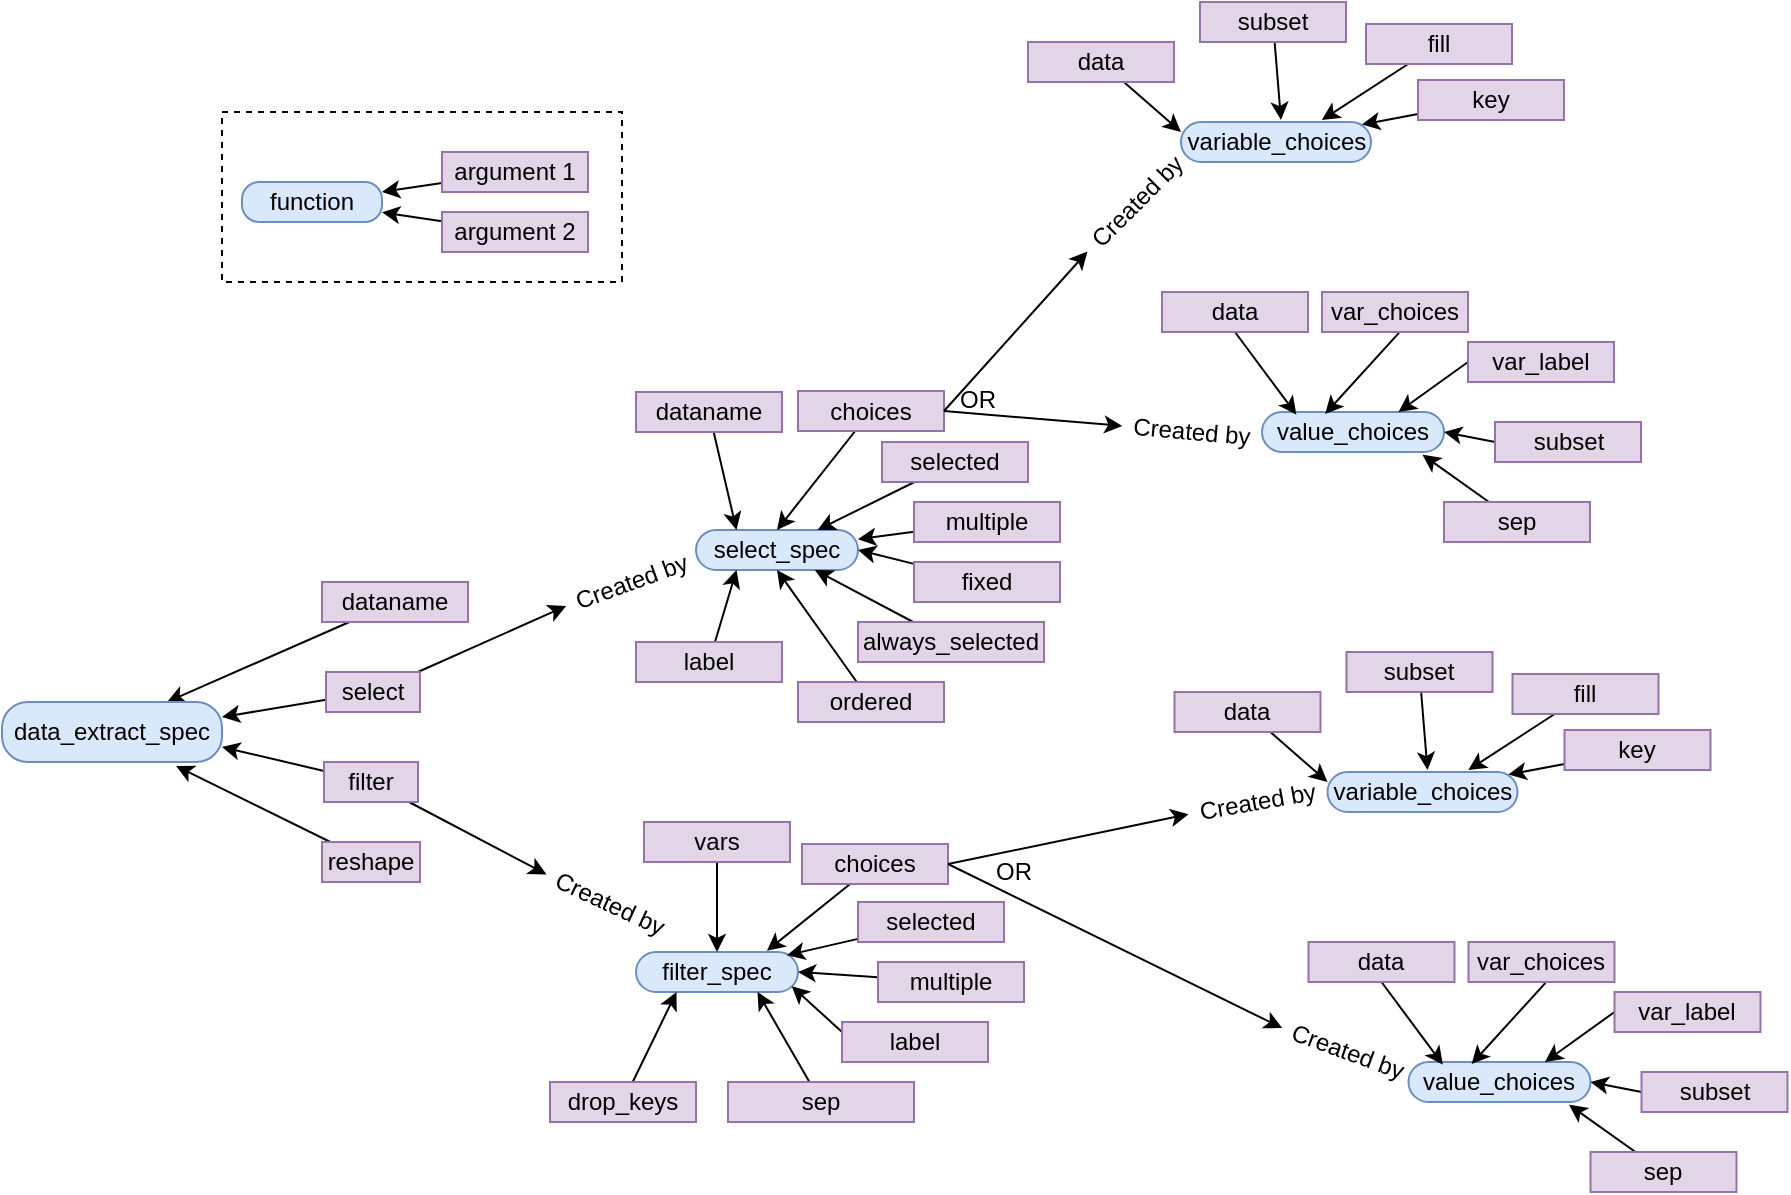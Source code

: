 <mxfile>
    <diagram name="Page-1" id="Af2CoAbSZcckCuTcOnmQ">
        <mxGraphModel dx="976" dy="1055" grid="1" gridSize="10" guides="1" tooltips="1" connect="1" arrows="1" fold="1" page="1" pageScale="1" pageWidth="827" pageHeight="1169" math="0" shadow="0">
            <root>
                <mxCell id="0"/>
                <mxCell id="1" parent="0"/>
                <mxCell id="374" style="edgeStyle=none;html=1;entryX=0.75;entryY=0;entryDx=0;entryDy=0;" edge="1" parent="1" source="349" target="359">
                    <mxGeometry relative="1" as="geometry"/>
                </mxCell>
                <mxCell id="349" value="dataname" style="rounded=0;whiteSpace=wrap;html=1;fillColor=#e1d5e7;strokeColor=#9673a6;" vertex="1" parent="1">
                    <mxGeometry x="270" y="660" width="73" height="20" as="geometry"/>
                </mxCell>
                <mxCell id="376" style="edgeStyle=none;html=1;entryX=1;entryY=0.75;entryDx=0;entryDy=0;" edge="1" parent="1" source="350" target="359">
                    <mxGeometry relative="1" as="geometry"/>
                </mxCell>
                <mxCell id="382" style="edgeStyle=none;html=1;entryX=0;entryY=0.5;entryDx=0;entryDy=0;" edge="1" parent="1" source="350" target="378">
                    <mxGeometry relative="1" as="geometry"/>
                </mxCell>
                <mxCell id="350" value="filter" style="rounded=0;whiteSpace=wrap;html=1;fillColor=#e1d5e7;strokeColor=#9673a6;" vertex="1" parent="1">
                    <mxGeometry x="271" y="750" width="47" height="20" as="geometry"/>
                </mxCell>
                <mxCell id="375" style="edgeStyle=none;html=1;entryX=1;entryY=0.25;entryDx=0;entryDy=0;" edge="1" parent="1" source="351" target="359">
                    <mxGeometry relative="1" as="geometry"/>
                </mxCell>
                <mxCell id="381" style="edgeStyle=none;html=1;entryX=0;entryY=0.5;entryDx=0;entryDy=0;" edge="1" parent="1" source="351" target="363">
                    <mxGeometry relative="1" as="geometry"/>
                </mxCell>
                <mxCell id="351" value="select" style="rounded=0;whiteSpace=wrap;html=1;fillColor=#e1d5e7;strokeColor=#9673a6;" vertex="1" parent="1">
                    <mxGeometry x="272" y="705" width="47" height="20" as="geometry"/>
                </mxCell>
                <mxCell id="377" style="edgeStyle=none;html=1;entryX=0.791;entryY=1.065;entryDx=0;entryDy=0;entryPerimeter=0;" edge="1" parent="1" source="352" target="359">
                    <mxGeometry relative="1" as="geometry"/>
                </mxCell>
                <mxCell id="352" value="reshape" style="rounded=0;whiteSpace=wrap;html=1;fillColor=#e1d5e7;strokeColor=#9673a6;" vertex="1" parent="1">
                    <mxGeometry x="270" y="790" width="49" height="20" as="geometry"/>
                </mxCell>
                <mxCell id="354" value="select_spec" style="rounded=1;whiteSpace=wrap;html=1;fillColor=#dae8fc;strokeColor=#6c8ebf;arcSize=50;" vertex="1" parent="1">
                    <mxGeometry x="457" y="634" width="81" height="20" as="geometry"/>
                </mxCell>
                <mxCell id="355" value="filter_spec" style="rounded=1;whiteSpace=wrap;html=1;fillColor=#dae8fc;strokeColor=#6c8ebf;arcSize=50;" vertex="1" parent="1">
                    <mxGeometry x="427" y="845" width="81" height="20" as="geometry"/>
                </mxCell>
                <mxCell id="357" value="value_choices" style="rounded=1;whiteSpace=wrap;html=1;fillColor=#dae8fc;strokeColor=#6c8ebf;arcSize=50;" vertex="1" parent="1">
                    <mxGeometry x="740" y="575" width="91" height="20" as="geometry"/>
                </mxCell>
                <mxCell id="358" value="variable_choices" style="rounded=1;whiteSpace=wrap;html=1;fillColor=#dae8fc;strokeColor=#6c8ebf;arcSize=50;" vertex="1" parent="1">
                    <mxGeometry x="699.5" y="430" width="95" height="20" as="geometry"/>
                </mxCell>
                <mxCell id="359" value="data_extract_spec" style="rounded=1;whiteSpace=wrap;html=1;fillColor=#dae8fc;strokeColor=#6c8ebf;arcSize=43;" vertex="1" parent="1">
                    <mxGeometry x="110" y="720" width="110" height="30" as="geometry"/>
                </mxCell>
                <mxCell id="360" value="function" style="rounded=1;whiteSpace=wrap;html=1;fillColor=#dae8fc;strokeColor=#6c8ebf;arcSize=43;" vertex="1" parent="1">
                    <mxGeometry x="230" y="460" width="70" height="20" as="geometry"/>
                </mxCell>
                <mxCell id="372" style="edgeStyle=none;html=1;entryX=1;entryY=0.25;entryDx=0;entryDy=0;" edge="1" parent="1" source="362" target="360">
                    <mxGeometry relative="1" as="geometry"/>
                </mxCell>
                <mxCell id="362" value="argument 1" style="rounded=0;whiteSpace=wrap;html=1;fillColor=#e1d5e7;strokeColor=#9673a6;" vertex="1" parent="1">
                    <mxGeometry x="330" y="445" width="73" height="20" as="geometry"/>
                </mxCell>
                <mxCell id="363" value="Created by" style="text;html=1;strokeColor=none;fillColor=none;align=center;verticalAlign=middle;whiteSpace=wrap;rounded=0;rotation=-20;" vertex="1" parent="1">
                    <mxGeometry x="390" y="650" width="70" height="20" as="geometry"/>
                </mxCell>
                <mxCell id="373" style="edgeStyle=none;html=1;" edge="1" parent="1" source="365" target="360">
                    <mxGeometry relative="1" as="geometry"/>
                </mxCell>
                <mxCell id="365" value="argument 2" style="rounded=0;whiteSpace=wrap;html=1;fillColor=#e1d5e7;strokeColor=#9673a6;" vertex="1" parent="1">
                    <mxGeometry x="330" y="475" width="73" height="20" as="geometry"/>
                </mxCell>
                <mxCell id="378" value="Created by" style="text;html=1;strokeColor=none;fillColor=none;align=center;verticalAlign=middle;whiteSpace=wrap;rounded=0;rotation=25;" vertex="1" parent="1">
                    <mxGeometry x="379" y="811" width="70" height="20" as="geometry"/>
                </mxCell>
                <mxCell id="394" style="edgeStyle=none;html=1;entryX=0.25;entryY=0;entryDx=0;entryDy=0;" edge="1" parent="1" source="380" target="354">
                    <mxGeometry relative="1" as="geometry"/>
                </mxCell>
                <mxCell id="380" value="dataname" style="rounded=0;whiteSpace=wrap;html=1;fillColor=#e1d5e7;strokeColor=#9673a6;" vertex="1" parent="1">
                    <mxGeometry x="427" y="565" width="73" height="20" as="geometry"/>
                </mxCell>
                <mxCell id="395" style="edgeStyle=none;html=1;entryX=0.5;entryY=0;entryDx=0;entryDy=0;" edge="1" parent="1" source="384" target="354">
                    <mxGeometry relative="1" as="geometry"/>
                </mxCell>
                <mxCell id="384" value="choices" style="rounded=0;whiteSpace=wrap;html=1;fillColor=#e1d5e7;strokeColor=#9673a6;" vertex="1" parent="1">
                    <mxGeometry x="508" y="564.5" width="73" height="20" as="geometry"/>
                </mxCell>
                <mxCell id="396" style="edgeStyle=none;html=1;" edge="1" parent="1" source="385" target="354">
                    <mxGeometry relative="1" as="geometry"/>
                </mxCell>
                <mxCell id="385" value="selected" style="rounded=0;whiteSpace=wrap;html=1;fillColor=#e1d5e7;strokeColor=#9673a6;" vertex="1" parent="1">
                    <mxGeometry x="550" y="590" width="73" height="20" as="geometry"/>
                </mxCell>
                <mxCell id="397" style="edgeStyle=none;html=1;" edge="1" parent="1" source="386" target="354">
                    <mxGeometry relative="1" as="geometry"/>
                </mxCell>
                <mxCell id="386" value="multiple" style="rounded=0;whiteSpace=wrap;html=1;fillColor=#e1d5e7;strokeColor=#9673a6;" vertex="1" parent="1">
                    <mxGeometry x="566" y="620" width="73" height="20" as="geometry"/>
                </mxCell>
                <mxCell id="398" style="edgeStyle=none;html=1;entryX=1;entryY=0.5;entryDx=0;entryDy=0;" edge="1" parent="1" source="387" target="354">
                    <mxGeometry relative="1" as="geometry"/>
                </mxCell>
                <mxCell id="387" value="fixed" style="rounded=0;whiteSpace=wrap;html=1;fillColor=#e1d5e7;strokeColor=#9673a6;" vertex="1" parent="1">
                    <mxGeometry x="566" y="650" width="73" height="20" as="geometry"/>
                </mxCell>
                <mxCell id="399" style="edgeStyle=none;html=1;" edge="1" parent="1" source="388" target="354">
                    <mxGeometry relative="1" as="geometry"/>
                </mxCell>
                <mxCell id="388" value="always_selected" style="rounded=0;whiteSpace=wrap;html=1;fillColor=#e1d5e7;strokeColor=#9673a6;" vertex="1" parent="1">
                    <mxGeometry x="538" y="680" width="93" height="20" as="geometry"/>
                </mxCell>
                <mxCell id="400" style="edgeStyle=none;html=1;entryX=0.5;entryY=1;entryDx=0;entryDy=0;" edge="1" parent="1" source="390" target="354">
                    <mxGeometry relative="1" as="geometry"/>
                </mxCell>
                <mxCell id="390" value="ordered" style="rounded=0;whiteSpace=wrap;html=1;fillColor=#e1d5e7;strokeColor=#9673a6;" vertex="1" parent="1">
                    <mxGeometry x="508" y="710" width="73" height="20" as="geometry"/>
                </mxCell>
                <mxCell id="401" style="edgeStyle=none;html=1;entryX=0.25;entryY=1;entryDx=0;entryDy=0;" edge="1" parent="1" source="391" target="354">
                    <mxGeometry relative="1" as="geometry"/>
                </mxCell>
                <mxCell id="391" value="label" style="rounded=0;whiteSpace=wrap;html=1;fillColor=#e1d5e7;strokeColor=#9673a6;" vertex="1" parent="1">
                    <mxGeometry x="427" y="690" width="73" height="20" as="geometry"/>
                </mxCell>
                <mxCell id="404" style="edgeStyle=none;html=1;" edge="1" parent="1" source="405" target="355">
                    <mxGeometry relative="1" as="geometry">
                        <mxPoint x="504.25" y="874" as="targetPoint"/>
                    </mxGeometry>
                </mxCell>
                <mxCell id="405" value="vars" style="rounded=0;whiteSpace=wrap;html=1;fillColor=#e1d5e7;strokeColor=#9673a6;" vertex="1" parent="1">
                    <mxGeometry x="431" y="780" width="73" height="20" as="geometry"/>
                </mxCell>
                <mxCell id="406" style="edgeStyle=none;html=1;entryX=0.808;entryY=-0.029;entryDx=0;entryDy=0;entryPerimeter=0;" edge="1" parent="1" source="407" target="355">
                    <mxGeometry relative="1" as="geometry">
                        <mxPoint x="524.5" y="874" as="targetPoint"/>
                    </mxGeometry>
                </mxCell>
                <mxCell id="407" value="choices" style="rounded=0;whiteSpace=wrap;html=1;fillColor=#e1d5e7;strokeColor=#9673a6;" vertex="1" parent="1">
                    <mxGeometry x="510" y="791" width="73" height="20" as="geometry"/>
                </mxCell>
                <mxCell id="408" style="edgeStyle=none;html=1;entryX=0.932;entryY=0.081;entryDx=0;entryDy=0;entryPerimeter=0;" edge="1" parent="1" source="409" target="355">
                    <mxGeometry relative="1" as="geometry">
                        <mxPoint x="545" y="874" as="targetPoint"/>
                    </mxGeometry>
                </mxCell>
                <mxCell id="409" value="selected" style="rounded=0;whiteSpace=wrap;html=1;fillColor=#e1d5e7;strokeColor=#9673a6;" vertex="1" parent="1">
                    <mxGeometry x="538" y="820" width="73" height="20" as="geometry"/>
                </mxCell>
                <mxCell id="410" style="edgeStyle=none;html=1;entryX=1;entryY=0.5;entryDx=0;entryDy=0;" edge="1" parent="1" source="411" target="355">
                    <mxGeometry relative="1" as="geometry">
                        <mxPoint x="565.0" y="876.286" as="targetPoint"/>
                    </mxGeometry>
                </mxCell>
                <mxCell id="411" value="multiple" style="rounded=0;whiteSpace=wrap;html=1;fillColor=#e1d5e7;strokeColor=#9673a6;" vertex="1" parent="1">
                    <mxGeometry x="548" y="850" width="73" height="20" as="geometry"/>
                </mxCell>
                <mxCell id="412" style="edgeStyle=none;html=1;exitX=0;exitY=0.25;exitDx=0;exitDy=0;entryX=0.961;entryY=0.852;entryDx=0;entryDy=0;entryPerimeter=0;" edge="1" parent="1" source="413" target="355">
                    <mxGeometry relative="1" as="geometry">
                        <mxPoint x="565.0" y="884" as="targetPoint"/>
                    </mxGeometry>
                </mxCell>
                <mxCell id="413" value="label" style="rounded=0;whiteSpace=wrap;html=1;fillColor=#e1d5e7;strokeColor=#9673a6;" vertex="1" parent="1">
                    <mxGeometry x="530" y="880" width="73" height="20" as="geometry"/>
                </mxCell>
                <mxCell id="414" style="edgeStyle=none;html=1;entryX=0.75;entryY=1;entryDx=0;entryDy=0;" edge="1" parent="1" source="415" target="355">
                    <mxGeometry relative="1" as="geometry">
                        <mxPoint x="556.444" y="894" as="targetPoint"/>
                    </mxGeometry>
                </mxCell>
                <mxCell id="415" value="sep" style="rounded=0;whiteSpace=wrap;html=1;fillColor=#e1d5e7;strokeColor=#9673a6;" vertex="1" parent="1">
                    <mxGeometry x="473" y="910" width="93" height="20" as="geometry"/>
                </mxCell>
                <mxCell id="416" style="edgeStyle=none;html=1;entryX=0.25;entryY=1;entryDx=0;entryDy=0;" edge="1" parent="1" source="417" target="355">
                    <mxGeometry relative="1" as="geometry">
                        <mxPoint x="524.5" y="894" as="targetPoint"/>
                    </mxGeometry>
                </mxCell>
                <mxCell id="417" value="drop_keys" style="rounded=0;whiteSpace=wrap;html=1;fillColor=#e1d5e7;strokeColor=#9673a6;" vertex="1" parent="1">
                    <mxGeometry x="384" y="910" width="73" height="20" as="geometry"/>
                </mxCell>
                <mxCell id="422" style="edgeStyle=none;html=1;entryX=0;entryY=0.5;entryDx=0;entryDy=0;exitX=1;exitY=0.5;exitDx=0;exitDy=0;" edge="1" parent="1" target="423" source="384">
                    <mxGeometry relative="1" as="geometry">
                        <mxPoint x="449.002" y="495" as="sourcePoint"/>
                    </mxGeometry>
                </mxCell>
                <mxCell id="423" value="Created by" style="text;html=1;strokeColor=none;fillColor=none;align=center;verticalAlign=middle;whiteSpace=wrap;rounded=0;rotation=-45;" vertex="1" parent="1">
                    <mxGeometry x="642.5" y="460" width="70" height="20" as="geometry"/>
                </mxCell>
                <mxCell id="425" style="edgeStyle=none;html=1;entryX=0;entryY=0.5;entryDx=0;entryDy=0;exitX=1;exitY=0.5;exitDx=0;exitDy=0;" edge="1" parent="1" target="426" source="384">
                    <mxGeometry relative="1" as="geometry">
                        <mxPoint x="623.0" y="585" as="sourcePoint"/>
                    </mxGeometry>
                </mxCell>
                <mxCell id="426" value="Created by" style="text;html=1;strokeColor=none;fillColor=none;align=center;verticalAlign=middle;whiteSpace=wrap;rounded=0;rotation=5;" vertex="1" parent="1">
                    <mxGeometry x="670" y="575" width="70" height="20" as="geometry"/>
                </mxCell>
                <mxCell id="429" style="edgeStyle=none;html=1;entryX=0;entryY=0.25;entryDx=0;entryDy=0;" edge="1" parent="1" source="430" target="358">
                    <mxGeometry relative="1" as="geometry">
                        <mxPoint x="729.25" y="429" as="targetPoint"/>
                    </mxGeometry>
                </mxCell>
                <mxCell id="430" value="data" style="rounded=0;whiteSpace=wrap;html=1;fillColor=#e1d5e7;strokeColor=#9673a6;" vertex="1" parent="1">
                    <mxGeometry x="623" y="390" width="73" height="20" as="geometry"/>
                </mxCell>
                <mxCell id="431" style="edgeStyle=none;html=1;entryX=0.5;entryY=0;entryDx=0;entryDy=0;" edge="1" parent="1" source="432">
                    <mxGeometry relative="1" as="geometry">
                        <mxPoint x="749.5" y="429" as="targetPoint"/>
                    </mxGeometry>
                </mxCell>
                <mxCell id="432" value="subset" style="rounded=0;whiteSpace=wrap;html=1;fillColor=#e1d5e7;strokeColor=#9673a6;" vertex="1" parent="1">
                    <mxGeometry x="709" y="370" width="73" height="20" as="geometry"/>
                </mxCell>
                <mxCell id="433" style="edgeStyle=none;html=1;" edge="1" parent="1" source="434">
                    <mxGeometry relative="1" as="geometry">
                        <mxPoint x="769.917" y="429" as="targetPoint"/>
                    </mxGeometry>
                </mxCell>
                <mxCell id="434" value="fill" style="rounded=0;whiteSpace=wrap;html=1;fillColor=#e1d5e7;strokeColor=#9673a6;" vertex="1" parent="1">
                    <mxGeometry x="792" y="381" width="73" height="20" as="geometry"/>
                </mxCell>
                <mxCell id="435" style="edgeStyle=none;html=1;" edge="1" parent="1" source="436">
                    <mxGeometry relative="1" as="geometry">
                        <mxPoint x="790" y="431.286" as="targetPoint"/>
                    </mxGeometry>
                </mxCell>
                <mxCell id="436" value="key" style="rounded=0;whiteSpace=wrap;html=1;fillColor=#e1d5e7;strokeColor=#9673a6;" vertex="1" parent="1">
                    <mxGeometry x="818" y="409" width="73" height="20" as="geometry"/>
                </mxCell>
                <mxCell id="440" style="edgeStyle=none;html=1;entryX=0.189;entryY=0.067;entryDx=0;entryDy=0;entryPerimeter=0;exitX=0.5;exitY=1;exitDx=0;exitDy=0;" edge="1" parent="1" source="441" target="357">
                    <mxGeometry relative="1" as="geometry">
                        <mxPoint x="767.75" y="569" as="targetPoint"/>
                    </mxGeometry>
                </mxCell>
                <mxCell id="441" value="data" style="rounded=0;whiteSpace=wrap;html=1;fillColor=#e1d5e7;strokeColor=#9673a6;" vertex="1" parent="1">
                    <mxGeometry x="690" y="515" width="73" height="20" as="geometry"/>
                </mxCell>
                <mxCell id="442" style="edgeStyle=none;html=1;entryX=0.347;entryY=0.048;entryDx=0;entryDy=0;entryPerimeter=0;exitX=0.527;exitY=1.022;exitDx=0;exitDy=0;exitPerimeter=0;" edge="1" parent="1" source="443" target="357">
                    <mxGeometry relative="1" as="geometry">
                        <mxPoint x="788" y="569" as="targetPoint"/>
                    </mxGeometry>
                </mxCell>
                <mxCell id="443" value="var_choices" style="rounded=0;whiteSpace=wrap;html=1;fillColor=#e1d5e7;strokeColor=#9673a6;" vertex="1" parent="1">
                    <mxGeometry x="770" y="515" width="73" height="20" as="geometry"/>
                </mxCell>
                <mxCell id="444" style="edgeStyle=none;html=1;exitX=0;exitY=0.5;exitDx=0;exitDy=0;entryX=0.75;entryY=0;entryDx=0;entryDy=0;" edge="1" parent="1" source="445" target="357">
                    <mxGeometry relative="1" as="geometry">
                        <mxPoint x="808.417" y="569" as="targetPoint"/>
                    </mxGeometry>
                </mxCell>
                <mxCell id="445" value="var_label" style="rounded=0;whiteSpace=wrap;html=1;fillColor=#e1d5e7;strokeColor=#9673a6;" vertex="1" parent="1">
                    <mxGeometry x="843" y="540" width="73" height="20" as="geometry"/>
                </mxCell>
                <mxCell id="446" style="edgeStyle=none;html=1;entryX=1;entryY=0.5;entryDx=0;entryDy=0;exitX=0;exitY=0.5;exitDx=0;exitDy=0;" edge="1" parent="1" source="447" target="357">
                    <mxGeometry relative="1" as="geometry">
                        <mxPoint x="828.5" y="571.286" as="targetPoint"/>
                    </mxGeometry>
                </mxCell>
                <mxCell id="447" value="subset" style="rounded=0;whiteSpace=wrap;html=1;fillColor=#e1d5e7;strokeColor=#9673a6;" vertex="1" parent="1">
                    <mxGeometry x="856.5" y="580" width="73" height="20" as="geometry"/>
                </mxCell>
                <mxCell id="448" style="edgeStyle=none;html=1;entryX=0.882;entryY=1.067;entryDx=0;entryDy=0;entryPerimeter=0;" edge="1" parent="1" source="449" target="357">
                    <mxGeometry relative="1" as="geometry">
                        <mxPoint x="828.5" y="579" as="targetPoint"/>
                    </mxGeometry>
                </mxCell>
                <mxCell id="449" value="sep" style="rounded=0;whiteSpace=wrap;html=1;fillColor=#e1d5e7;strokeColor=#9673a6;" vertex="1" parent="1">
                    <mxGeometry x="831" y="620" width="73" height="20" as="geometry"/>
                </mxCell>
                <mxCell id="450" value="value_choices" style="rounded=1;whiteSpace=wrap;html=1;fillColor=#dae8fc;strokeColor=#6c8ebf;arcSize=50;" vertex="1" parent="1">
                    <mxGeometry x="813.25" y="900" width="91" height="20" as="geometry"/>
                </mxCell>
                <mxCell id="451" value="variable_choices" style="rounded=1;whiteSpace=wrap;html=1;fillColor=#dae8fc;strokeColor=#6c8ebf;arcSize=50;" vertex="1" parent="1">
                    <mxGeometry x="772.75" y="755" width="95" height="20" as="geometry"/>
                </mxCell>
                <mxCell id="452" style="edgeStyle=none;html=1;entryX=0;entryY=0.5;entryDx=0;entryDy=0;exitX=1;exitY=0.5;exitDx=0;exitDy=0;" edge="1" parent="1" target="453" source="407">
                    <mxGeometry relative="1" as="geometry">
                        <mxPoint x="654.25" y="899.5" as="sourcePoint"/>
                    </mxGeometry>
                </mxCell>
                <mxCell id="453" value="Created by" style="text;html=1;strokeColor=none;fillColor=none;align=center;verticalAlign=middle;whiteSpace=wrap;rounded=0;rotation=-10;" vertex="1" parent="1">
                    <mxGeometry x="702.75" y="760" width="70" height="20" as="geometry"/>
                </mxCell>
                <mxCell id="454" style="edgeStyle=none;html=1;entryX=0;entryY=0.5;entryDx=0;entryDy=0;exitX=1;exitY=0.5;exitDx=0;exitDy=0;" edge="1" parent="1" target="455" source="407">
                    <mxGeometry relative="1" as="geometry">
                        <mxPoint x="654.25" y="899.5" as="sourcePoint"/>
                    </mxGeometry>
                </mxCell>
                <mxCell id="455" value="Created by" style="text;html=1;strokeColor=none;fillColor=none;align=center;verticalAlign=middle;whiteSpace=wrap;rounded=0;rotation=20;" vertex="1" parent="1">
                    <mxGeometry x="748" y="885" width="70" height="20" as="geometry"/>
                </mxCell>
                <mxCell id="456" style="edgeStyle=none;html=1;entryX=0;entryY=0.25;entryDx=0;entryDy=0;" edge="1" parent="1" source="457" target="451">
                    <mxGeometry relative="1" as="geometry">
                        <mxPoint x="802.5" y="754" as="targetPoint"/>
                    </mxGeometry>
                </mxCell>
                <mxCell id="457" value="data" style="rounded=0;whiteSpace=wrap;html=1;fillColor=#e1d5e7;strokeColor=#9673a6;" vertex="1" parent="1">
                    <mxGeometry x="696.25" y="715" width="73" height="20" as="geometry"/>
                </mxCell>
                <mxCell id="458" style="edgeStyle=none;html=1;entryX=0.5;entryY=0;entryDx=0;entryDy=0;" edge="1" parent="1" source="459">
                    <mxGeometry relative="1" as="geometry">
                        <mxPoint x="822.75" y="754" as="targetPoint"/>
                    </mxGeometry>
                </mxCell>
                <mxCell id="459" value="subset" style="rounded=0;whiteSpace=wrap;html=1;fillColor=#e1d5e7;strokeColor=#9673a6;" vertex="1" parent="1">
                    <mxGeometry x="782.25" y="695" width="73" height="20" as="geometry"/>
                </mxCell>
                <mxCell id="460" style="edgeStyle=none;html=1;" edge="1" parent="1" source="461">
                    <mxGeometry relative="1" as="geometry">
                        <mxPoint x="843.167" y="754" as="targetPoint"/>
                    </mxGeometry>
                </mxCell>
                <mxCell id="461" value="fill" style="rounded=0;whiteSpace=wrap;html=1;fillColor=#e1d5e7;strokeColor=#9673a6;" vertex="1" parent="1">
                    <mxGeometry x="865.25" y="706" width="73" height="20" as="geometry"/>
                </mxCell>
                <mxCell id="462" style="edgeStyle=none;html=1;" edge="1" parent="1" source="463">
                    <mxGeometry relative="1" as="geometry">
                        <mxPoint x="863.25" y="756.286" as="targetPoint"/>
                    </mxGeometry>
                </mxCell>
                <mxCell id="463" value="key" style="rounded=0;whiteSpace=wrap;html=1;fillColor=#e1d5e7;strokeColor=#9673a6;" vertex="1" parent="1">
                    <mxGeometry x="891.25" y="734" width="73" height="20" as="geometry"/>
                </mxCell>
                <mxCell id="464" style="edgeStyle=none;html=1;entryX=0.189;entryY=0.067;entryDx=0;entryDy=0;entryPerimeter=0;exitX=0.5;exitY=1;exitDx=0;exitDy=0;" edge="1" parent="1" source="465" target="450">
                    <mxGeometry relative="1" as="geometry">
                        <mxPoint x="841" y="894" as="targetPoint"/>
                    </mxGeometry>
                </mxCell>
                <mxCell id="465" value="data" style="rounded=0;whiteSpace=wrap;html=1;fillColor=#e1d5e7;strokeColor=#9673a6;" vertex="1" parent="1">
                    <mxGeometry x="763.25" y="840" width="73" height="20" as="geometry"/>
                </mxCell>
                <mxCell id="466" style="edgeStyle=none;html=1;entryX=0.347;entryY=0.048;entryDx=0;entryDy=0;entryPerimeter=0;exitX=0.527;exitY=1.022;exitDx=0;exitDy=0;exitPerimeter=0;" edge="1" parent="1" source="467" target="450">
                    <mxGeometry relative="1" as="geometry">
                        <mxPoint x="861.25" y="894" as="targetPoint"/>
                    </mxGeometry>
                </mxCell>
                <mxCell id="467" value="var_choices" style="rounded=0;whiteSpace=wrap;html=1;fillColor=#e1d5e7;strokeColor=#9673a6;" vertex="1" parent="1">
                    <mxGeometry x="843.25" y="840" width="73" height="20" as="geometry"/>
                </mxCell>
                <mxCell id="468" style="edgeStyle=none;html=1;exitX=0;exitY=0.5;exitDx=0;exitDy=0;entryX=0.75;entryY=0;entryDx=0;entryDy=0;" edge="1" parent="1" source="469" target="450">
                    <mxGeometry relative="1" as="geometry">
                        <mxPoint x="881.667" y="894" as="targetPoint"/>
                    </mxGeometry>
                </mxCell>
                <mxCell id="469" value="var_label" style="rounded=0;whiteSpace=wrap;html=1;fillColor=#e1d5e7;strokeColor=#9673a6;" vertex="1" parent="1">
                    <mxGeometry x="916.25" y="865" width="73" height="20" as="geometry"/>
                </mxCell>
                <mxCell id="470" style="edgeStyle=none;html=1;entryX=1;entryY=0.5;entryDx=0;entryDy=0;exitX=0;exitY=0.5;exitDx=0;exitDy=0;" edge="1" parent="1" source="471" target="450">
                    <mxGeometry relative="1" as="geometry">
                        <mxPoint x="901.75" y="896.286" as="targetPoint"/>
                    </mxGeometry>
                </mxCell>
                <mxCell id="471" value="subset" style="rounded=0;whiteSpace=wrap;html=1;fillColor=#e1d5e7;strokeColor=#9673a6;" vertex="1" parent="1">
                    <mxGeometry x="929.75" y="905" width="73" height="20" as="geometry"/>
                </mxCell>
                <mxCell id="472" style="edgeStyle=none;html=1;entryX=0.882;entryY=1.067;entryDx=0;entryDy=0;entryPerimeter=0;" edge="1" parent="1" source="473" target="450">
                    <mxGeometry relative="1" as="geometry">
                        <mxPoint x="901.75" y="904" as="targetPoint"/>
                    </mxGeometry>
                </mxCell>
                <mxCell id="473" value="sep" style="rounded=0;whiteSpace=wrap;html=1;fillColor=#e1d5e7;strokeColor=#9673a6;" vertex="1" parent="1">
                    <mxGeometry x="904.25" y="945" width="73" height="20" as="geometry"/>
                </mxCell>
                <mxCell id="474" value="" style="rounded=0;whiteSpace=wrap;html=1;fillColor=none;dashed=1;" vertex="1" parent="1">
                    <mxGeometry x="220" y="425" width="200" height="85" as="geometry"/>
                </mxCell>
                <mxCell id="475" value="OR" style="text;html=1;strokeColor=none;fillColor=none;align=center;verticalAlign=middle;whiteSpace=wrap;rounded=0;dashed=1;" vertex="1" parent="1">
                    <mxGeometry x="601" y="800" width="30" height="9" as="geometry"/>
                </mxCell>
                <mxCell id="476" value="OR" style="text;html=1;strokeColor=none;fillColor=none;align=center;verticalAlign=middle;whiteSpace=wrap;rounded=0;dashed=1;" vertex="1" parent="1">
                    <mxGeometry x="583" y="564.5" width="30" height="9" as="geometry"/>
                </mxCell>
            </root>
        </mxGraphModel>
    </diagram>
</mxfile>